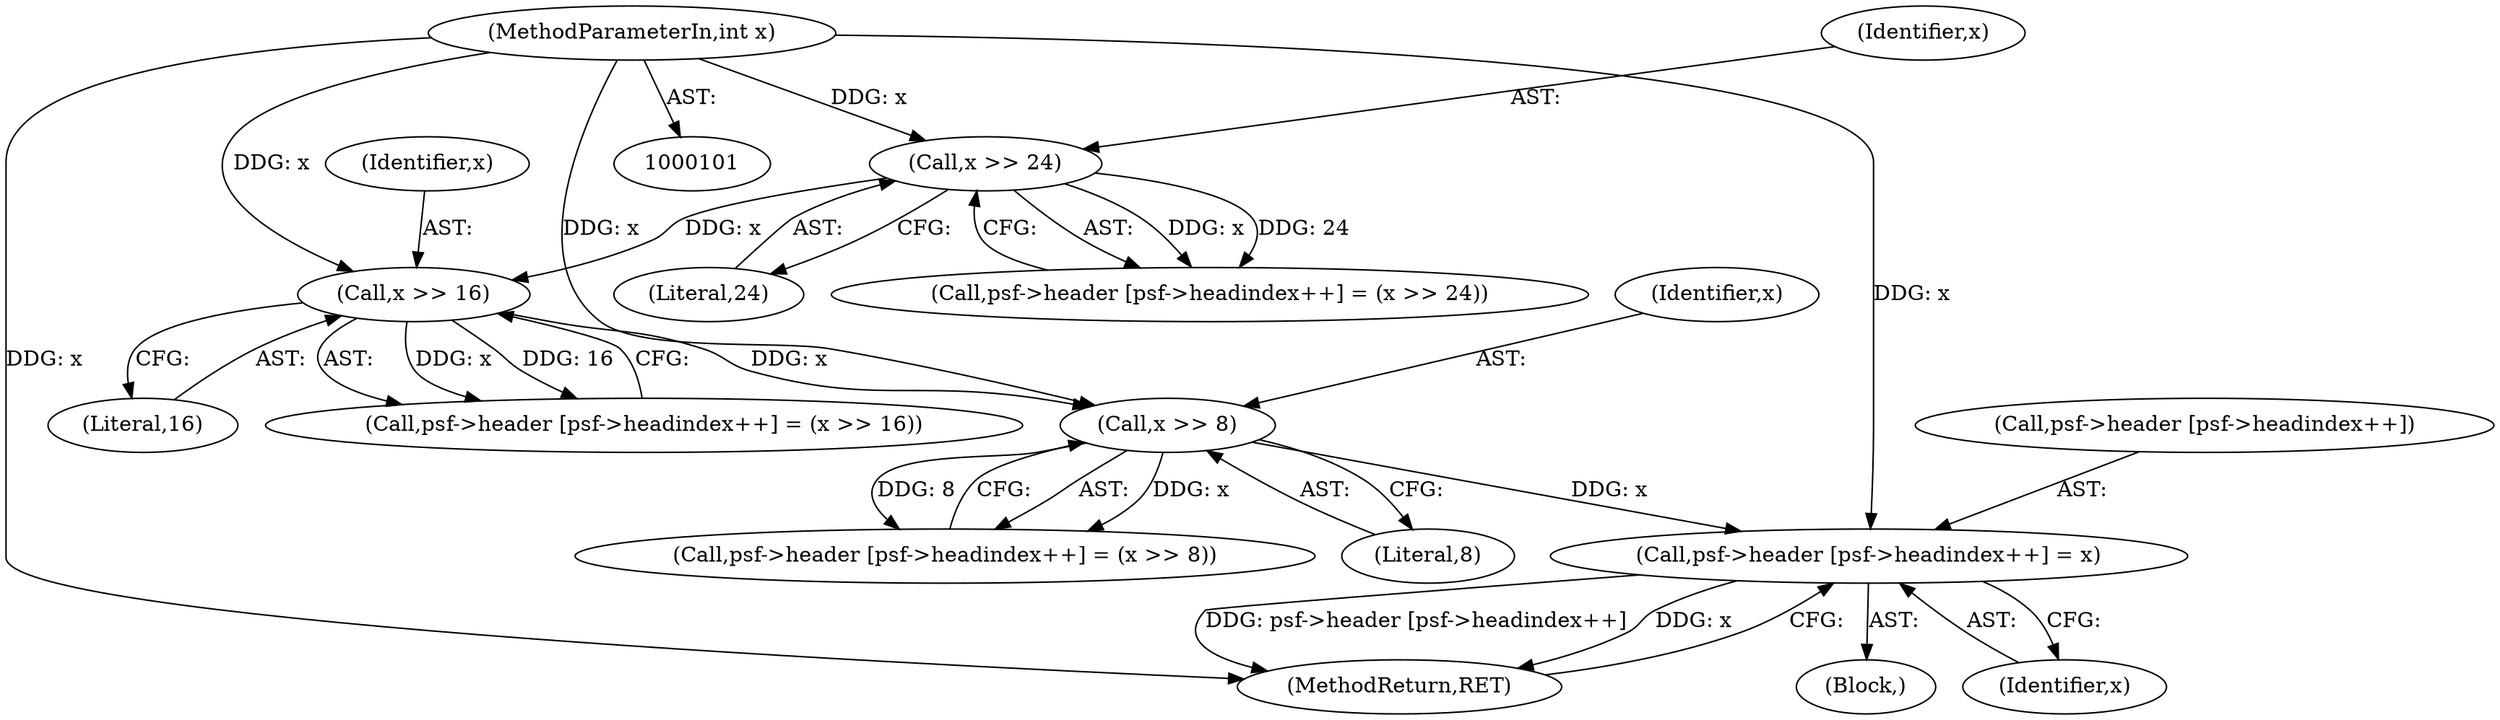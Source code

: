 digraph "1_libsndfile_708e996c87c5fae77b104ccfeb8f6db784c32074_11@array" {
"1000153" [label="(Call,psf->header [psf->headindex++] = x)"];
"1000150" [label="(Call,x >> 8)"];
"1000138" [label="(Call,x >> 16)"];
"1000126" [label="(Call,x >> 24)"];
"1000103" [label="(MethodParameterIn,int x)"];
"1000163" [label="(MethodReturn,RET)"];
"1000153" [label="(Call,psf->header [psf->headindex++] = x)"];
"1000116" [label="(Block,)"];
"1000152" [label="(Literal,8)"];
"1000117" [label="(Call,psf->header [psf->headindex++] = (x >> 24))"];
"1000154" [label="(Call,psf->header [psf->headindex++])"];
"1000129" [label="(Call,psf->header [psf->headindex++] = (x >> 16))"];
"1000103" [label="(MethodParameterIn,int x)"];
"1000128" [label="(Literal,24)"];
"1000140" [label="(Literal,16)"];
"1000162" [label="(Identifier,x)"];
"1000139" [label="(Identifier,x)"];
"1000150" [label="(Call,x >> 8)"];
"1000141" [label="(Call,psf->header [psf->headindex++] = (x >> 8))"];
"1000151" [label="(Identifier,x)"];
"1000138" [label="(Call,x >> 16)"];
"1000127" [label="(Identifier,x)"];
"1000126" [label="(Call,x >> 24)"];
"1000153" -> "1000116"  [label="AST: "];
"1000153" -> "1000162"  [label="CFG: "];
"1000154" -> "1000153"  [label="AST: "];
"1000162" -> "1000153"  [label="AST: "];
"1000163" -> "1000153"  [label="CFG: "];
"1000153" -> "1000163"  [label="DDG: psf->header [psf->headindex++]"];
"1000153" -> "1000163"  [label="DDG: x"];
"1000150" -> "1000153"  [label="DDG: x"];
"1000103" -> "1000153"  [label="DDG: x"];
"1000150" -> "1000141"  [label="AST: "];
"1000150" -> "1000152"  [label="CFG: "];
"1000151" -> "1000150"  [label="AST: "];
"1000152" -> "1000150"  [label="AST: "];
"1000141" -> "1000150"  [label="CFG: "];
"1000150" -> "1000141"  [label="DDG: x"];
"1000150" -> "1000141"  [label="DDG: 8"];
"1000138" -> "1000150"  [label="DDG: x"];
"1000103" -> "1000150"  [label="DDG: x"];
"1000138" -> "1000129"  [label="AST: "];
"1000138" -> "1000140"  [label="CFG: "];
"1000139" -> "1000138"  [label="AST: "];
"1000140" -> "1000138"  [label="AST: "];
"1000129" -> "1000138"  [label="CFG: "];
"1000138" -> "1000129"  [label="DDG: x"];
"1000138" -> "1000129"  [label="DDG: 16"];
"1000126" -> "1000138"  [label="DDG: x"];
"1000103" -> "1000138"  [label="DDG: x"];
"1000126" -> "1000117"  [label="AST: "];
"1000126" -> "1000128"  [label="CFG: "];
"1000127" -> "1000126"  [label="AST: "];
"1000128" -> "1000126"  [label="AST: "];
"1000117" -> "1000126"  [label="CFG: "];
"1000126" -> "1000117"  [label="DDG: x"];
"1000126" -> "1000117"  [label="DDG: 24"];
"1000103" -> "1000126"  [label="DDG: x"];
"1000103" -> "1000101"  [label="AST: "];
"1000103" -> "1000163"  [label="DDG: x"];
}
